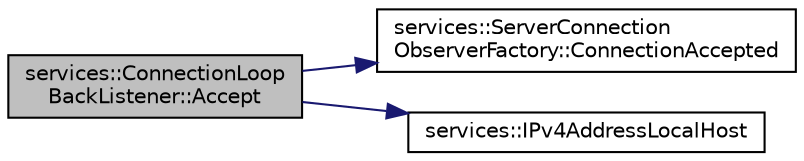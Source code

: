 digraph "services::ConnectionLoopBackListener::Accept"
{
 // INTERACTIVE_SVG=YES
  edge [fontname="Helvetica",fontsize="10",labelfontname="Helvetica",labelfontsize="10"];
  node [fontname="Helvetica",fontsize="10",shape=record];
  rankdir="LR";
  Node6 [label="services::ConnectionLoop\lBackListener::Accept",height=0.2,width=0.4,color="black", fillcolor="grey75", style="filled", fontcolor="black"];
  Node6 -> Node7 [color="midnightblue",fontsize="10",style="solid",fontname="Helvetica"];
  Node7 [label="services::ServerConnection\lObserverFactory::ConnectionAccepted",height=0.2,width=0.4,color="black", fillcolor="white", style="filled",URL="$d8/d79/classservices_1_1_server_connection_observer_factory.html#ac9e6fdf9b560aebdb309ca20b5f82144"];
  Node6 -> Node8 [color="midnightblue",fontsize="10",style="solid",fontname="Helvetica"];
  Node8 [label="services::IPv4AddressLocalHost",height=0.2,width=0.4,color="black", fillcolor="white", style="filled",URL="$db/d91/namespaceservices.html#ab9d497434e9407ec865e99a5a6ecc15a"];
}
